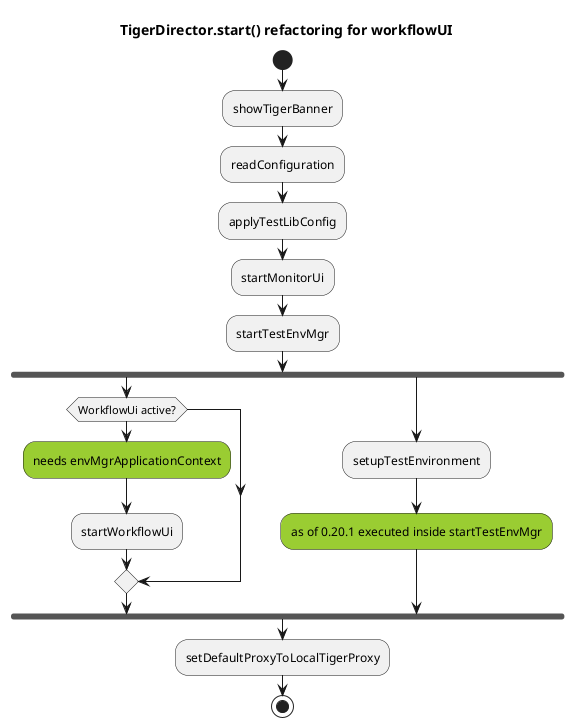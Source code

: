 @startuml

title: TigerDirector.start() refactoring for workflowUI

start

:showTigerBanner;
:readConfiguration;
:applyTestLibConfig;
:startMonitorUi;
:startTestEnvMgr;
fork
if (WorkflowUi active?) then
    #yellowgreen:needs envMgrApplicationContext;
    :startWorkflowUi;
endif
fork again
:setupTestEnvironment;
#yellowgreen:as of 0.20.1 executed inside startTestEnvMgr;
end fork

:setDefaultProxyToLocalTigerProxy;
stop

@enduml
